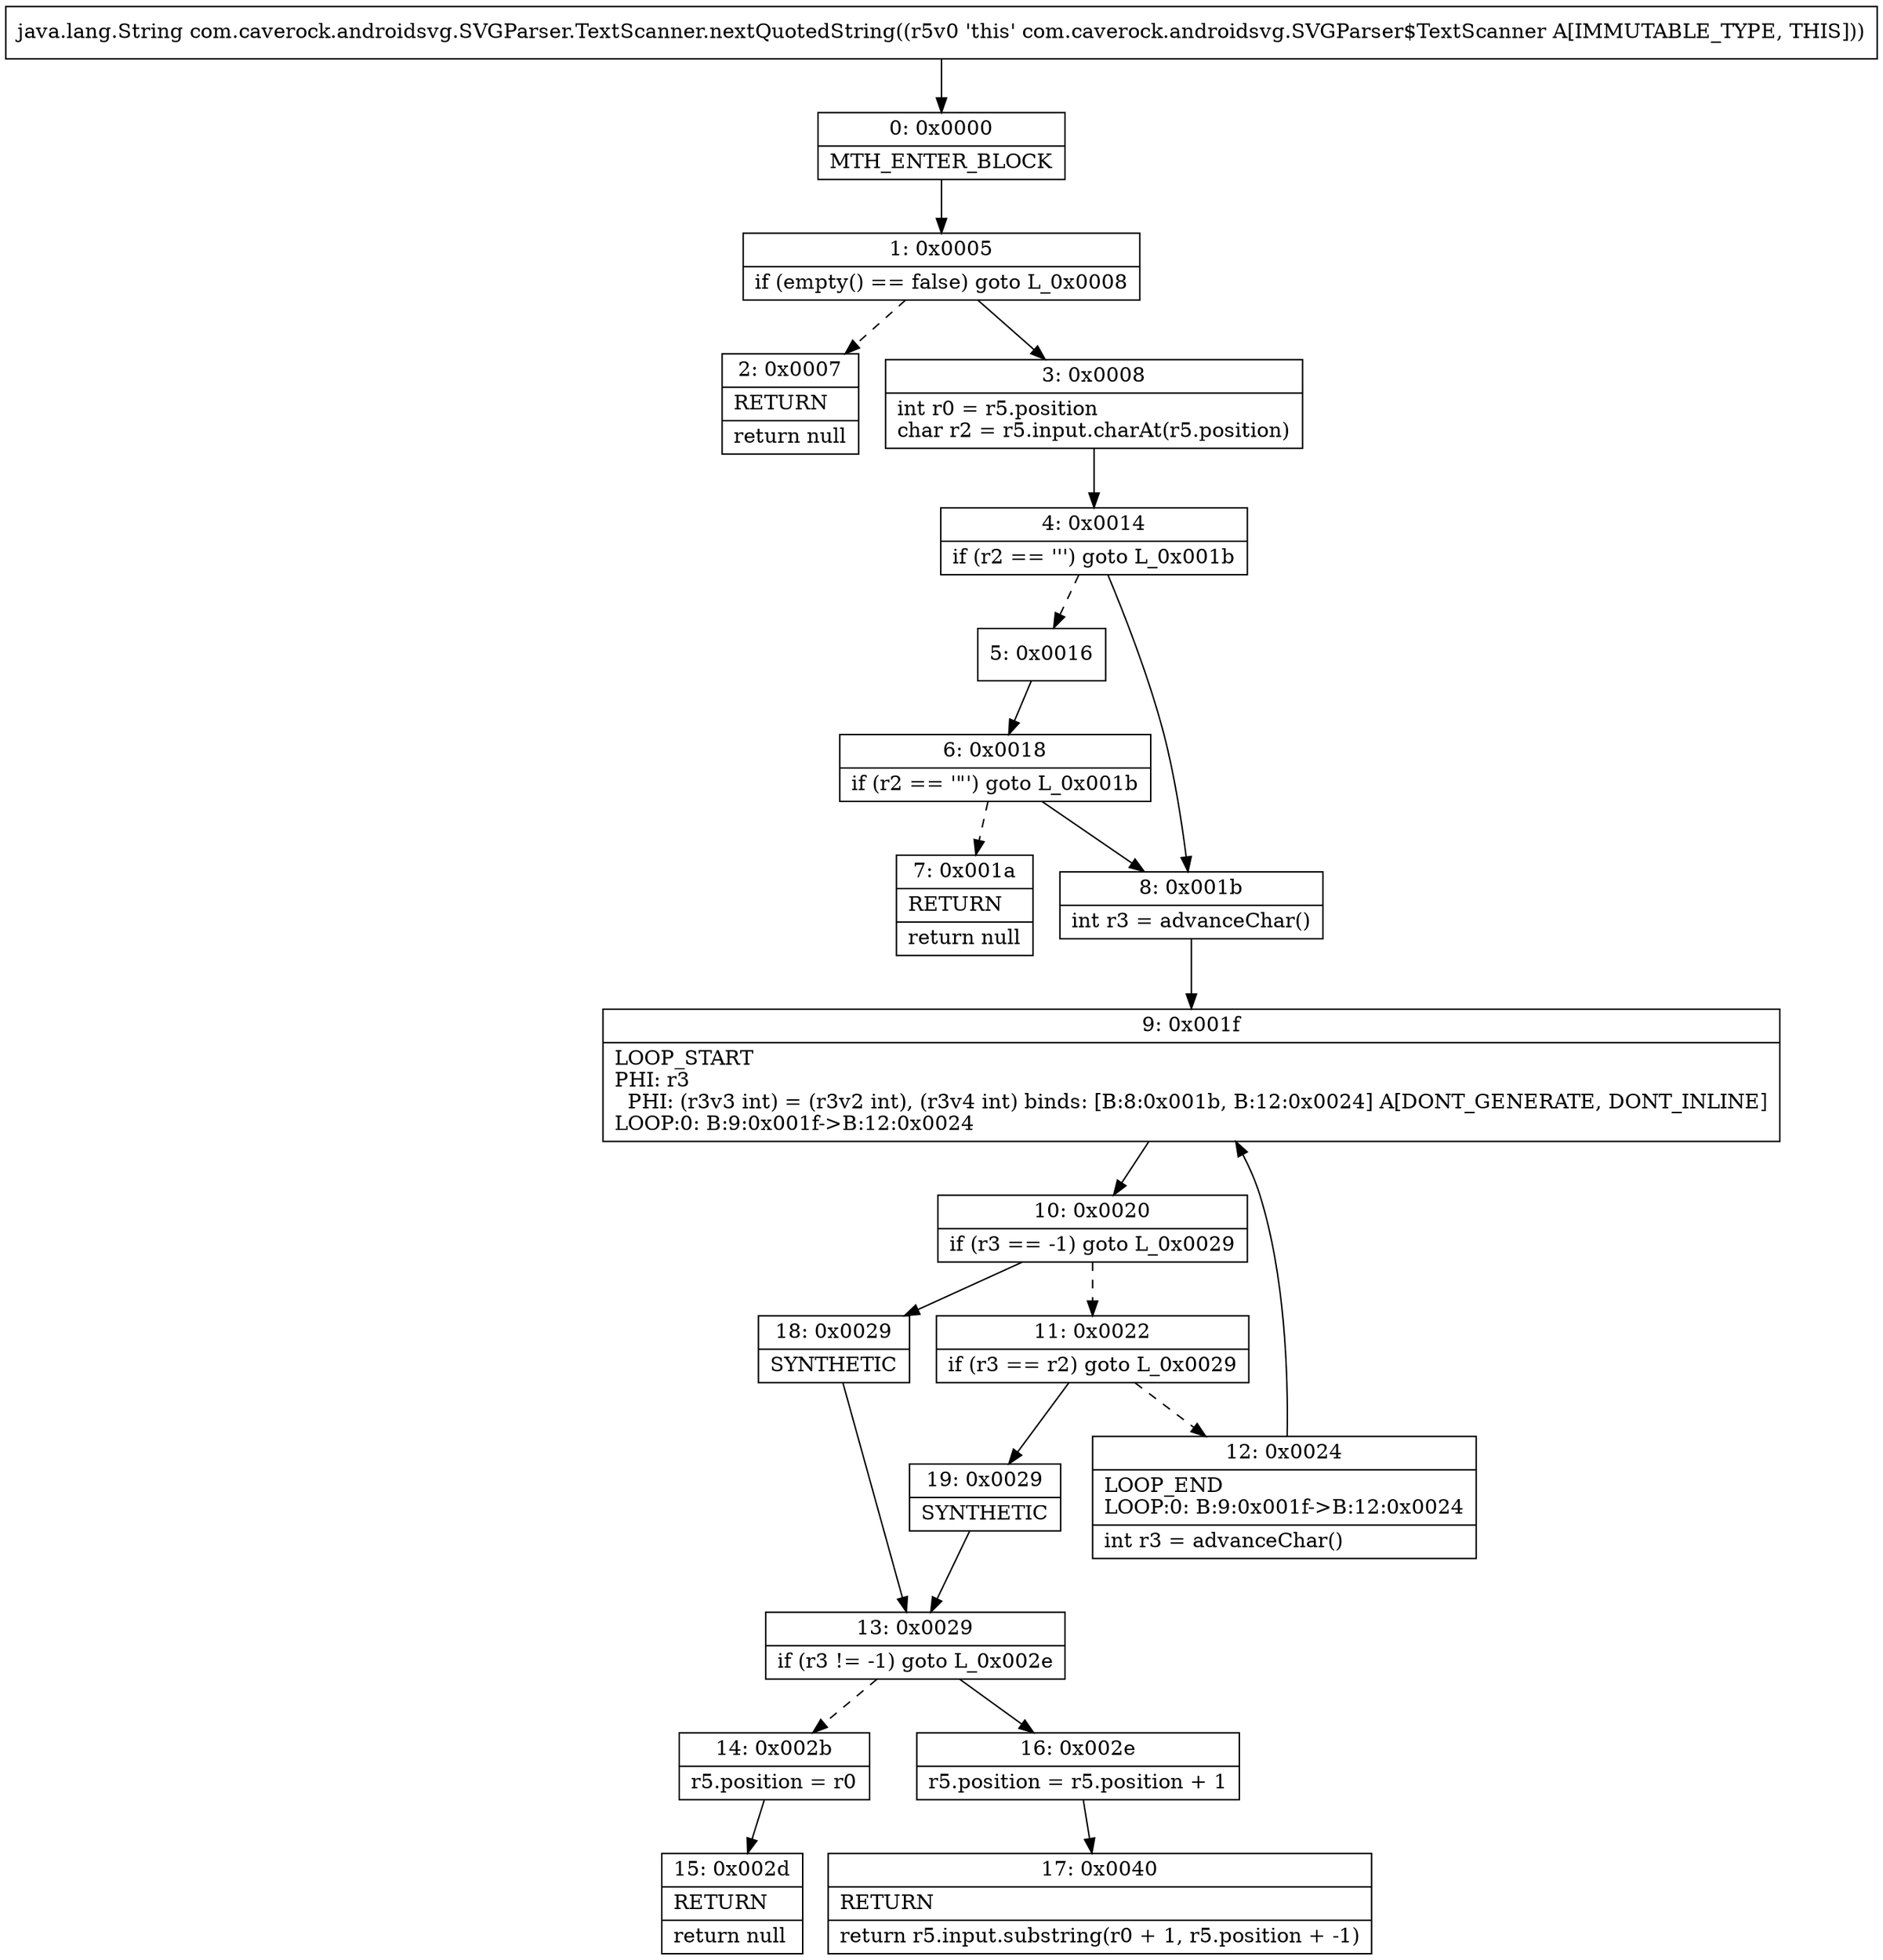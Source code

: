 digraph "CFG forcom.caverock.androidsvg.SVGParser.TextScanner.nextQuotedString()Ljava\/lang\/String;" {
Node_0 [shape=record,label="{0\:\ 0x0000|MTH_ENTER_BLOCK\l}"];
Node_1 [shape=record,label="{1\:\ 0x0005|if (empty() == false) goto L_0x0008\l}"];
Node_2 [shape=record,label="{2\:\ 0x0007|RETURN\l|return null\l}"];
Node_3 [shape=record,label="{3\:\ 0x0008|int r0 = r5.position\lchar r2 = r5.input.charAt(r5.position)\l}"];
Node_4 [shape=record,label="{4\:\ 0x0014|if (r2 == ''') goto L_0x001b\l}"];
Node_5 [shape=record,label="{5\:\ 0x0016}"];
Node_6 [shape=record,label="{6\:\ 0x0018|if (r2 == '\"') goto L_0x001b\l}"];
Node_7 [shape=record,label="{7\:\ 0x001a|RETURN\l|return null\l}"];
Node_8 [shape=record,label="{8\:\ 0x001b|int r3 = advanceChar()\l}"];
Node_9 [shape=record,label="{9\:\ 0x001f|LOOP_START\lPHI: r3 \l  PHI: (r3v3 int) = (r3v2 int), (r3v4 int) binds: [B:8:0x001b, B:12:0x0024] A[DONT_GENERATE, DONT_INLINE]\lLOOP:0: B:9:0x001f\-\>B:12:0x0024\l}"];
Node_10 [shape=record,label="{10\:\ 0x0020|if (r3 == \-1) goto L_0x0029\l}"];
Node_11 [shape=record,label="{11\:\ 0x0022|if (r3 == r2) goto L_0x0029\l}"];
Node_12 [shape=record,label="{12\:\ 0x0024|LOOP_END\lLOOP:0: B:9:0x001f\-\>B:12:0x0024\l|int r3 = advanceChar()\l}"];
Node_13 [shape=record,label="{13\:\ 0x0029|if (r3 != \-1) goto L_0x002e\l}"];
Node_14 [shape=record,label="{14\:\ 0x002b|r5.position = r0\l}"];
Node_15 [shape=record,label="{15\:\ 0x002d|RETURN\l|return null\l}"];
Node_16 [shape=record,label="{16\:\ 0x002e|r5.position = r5.position + 1\l}"];
Node_17 [shape=record,label="{17\:\ 0x0040|RETURN\l|return r5.input.substring(r0 + 1, r5.position + \-1)\l}"];
Node_18 [shape=record,label="{18\:\ 0x0029|SYNTHETIC\l}"];
Node_19 [shape=record,label="{19\:\ 0x0029|SYNTHETIC\l}"];
MethodNode[shape=record,label="{java.lang.String com.caverock.androidsvg.SVGParser.TextScanner.nextQuotedString((r5v0 'this' com.caverock.androidsvg.SVGParser$TextScanner A[IMMUTABLE_TYPE, THIS])) }"];
MethodNode -> Node_0;
Node_0 -> Node_1;
Node_1 -> Node_2[style=dashed];
Node_1 -> Node_3;
Node_3 -> Node_4;
Node_4 -> Node_5[style=dashed];
Node_4 -> Node_8;
Node_5 -> Node_6;
Node_6 -> Node_7[style=dashed];
Node_6 -> Node_8;
Node_8 -> Node_9;
Node_9 -> Node_10;
Node_10 -> Node_11[style=dashed];
Node_10 -> Node_18;
Node_11 -> Node_12[style=dashed];
Node_11 -> Node_19;
Node_12 -> Node_9;
Node_13 -> Node_14[style=dashed];
Node_13 -> Node_16;
Node_14 -> Node_15;
Node_16 -> Node_17;
Node_18 -> Node_13;
Node_19 -> Node_13;
}

